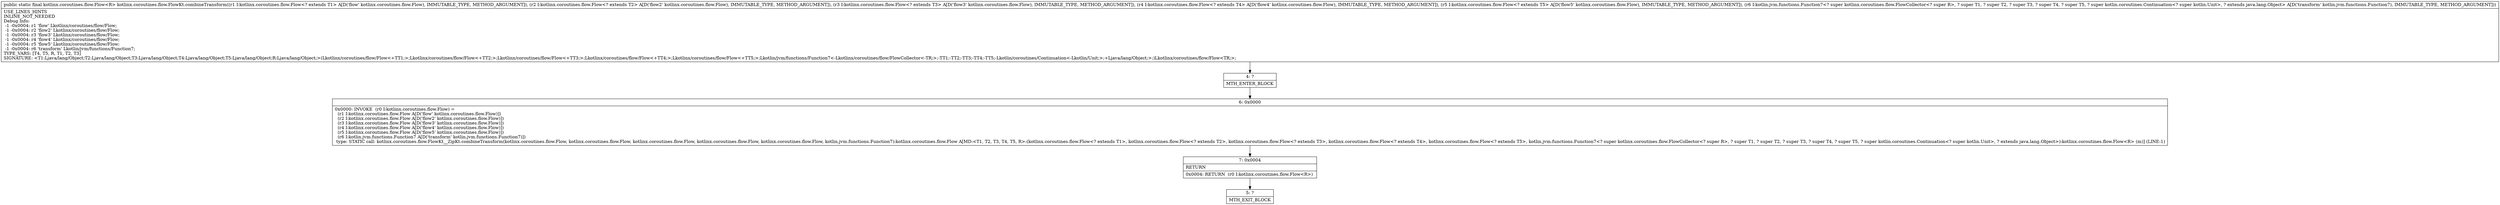 digraph "CFG forkotlinx.coroutines.flow.FlowKt.combineTransform(Lkotlinx\/coroutines\/flow\/Flow;Lkotlinx\/coroutines\/flow\/Flow;Lkotlinx\/coroutines\/flow\/Flow;Lkotlinx\/coroutines\/flow\/Flow;Lkotlinx\/coroutines\/flow\/Flow;Lkotlin\/jvm\/functions\/Function7;)Lkotlinx\/coroutines\/flow\/Flow;" {
Node_4 [shape=record,label="{4\:\ ?|MTH_ENTER_BLOCK\l}"];
Node_6 [shape=record,label="{6\:\ 0x0000|0x0000: INVOKE  (r0 I:kotlinx.coroutines.flow.Flow) = \l  (r1 I:kotlinx.coroutines.flow.Flow A[D('flow' kotlinx.coroutines.flow.Flow)])\l  (r2 I:kotlinx.coroutines.flow.Flow A[D('flow2' kotlinx.coroutines.flow.Flow)])\l  (r3 I:kotlinx.coroutines.flow.Flow A[D('flow3' kotlinx.coroutines.flow.Flow)])\l  (r4 I:kotlinx.coroutines.flow.Flow A[D('flow4' kotlinx.coroutines.flow.Flow)])\l  (r5 I:kotlinx.coroutines.flow.Flow A[D('flow5' kotlinx.coroutines.flow.Flow)])\l  (r6 I:kotlin.jvm.functions.Function7 A[D('transform' kotlin.jvm.functions.Function7)])\l type: STATIC call: kotlinx.coroutines.flow.FlowKt__ZipKt.combineTransform(kotlinx.coroutines.flow.Flow, kotlinx.coroutines.flow.Flow, kotlinx.coroutines.flow.Flow, kotlinx.coroutines.flow.Flow, kotlinx.coroutines.flow.Flow, kotlin.jvm.functions.Function7):kotlinx.coroutines.flow.Flow A[MD:\<T1, T2, T3, T4, T5, R\>:(kotlinx.coroutines.flow.Flow\<? extends T1\>, kotlinx.coroutines.flow.Flow\<? extends T2\>, kotlinx.coroutines.flow.Flow\<? extends T3\>, kotlinx.coroutines.flow.Flow\<? extends T4\>, kotlinx.coroutines.flow.Flow\<? extends T5\>, kotlin.jvm.functions.Function7\<? super kotlinx.coroutines.flow.FlowCollector\<? super R\>, ? super T1, ? super T2, ? super T3, ? super T4, ? super T5, ? super kotlin.coroutines.Continuation\<? super kotlin.Unit\>, ? extends java.lang.Object\>):kotlinx.coroutines.flow.Flow\<R\> (m)] (LINE:1)\l}"];
Node_7 [shape=record,label="{7\:\ 0x0004|RETURN\l|0x0004: RETURN  (r0 I:kotlinx.coroutines.flow.Flow\<R\>) \l}"];
Node_5 [shape=record,label="{5\:\ ?|MTH_EXIT_BLOCK\l}"];
MethodNode[shape=record,label="{public static final kotlinx.coroutines.flow.Flow\<R\> kotlinx.coroutines.flow.FlowKt.combineTransform((r1 I:kotlinx.coroutines.flow.Flow\<? extends T1\> A[D('flow' kotlinx.coroutines.flow.Flow), IMMUTABLE_TYPE, METHOD_ARGUMENT]), (r2 I:kotlinx.coroutines.flow.Flow\<? extends T2\> A[D('flow2' kotlinx.coroutines.flow.Flow), IMMUTABLE_TYPE, METHOD_ARGUMENT]), (r3 I:kotlinx.coroutines.flow.Flow\<? extends T3\> A[D('flow3' kotlinx.coroutines.flow.Flow), IMMUTABLE_TYPE, METHOD_ARGUMENT]), (r4 I:kotlinx.coroutines.flow.Flow\<? extends T4\> A[D('flow4' kotlinx.coroutines.flow.Flow), IMMUTABLE_TYPE, METHOD_ARGUMENT]), (r5 I:kotlinx.coroutines.flow.Flow\<? extends T5\> A[D('flow5' kotlinx.coroutines.flow.Flow), IMMUTABLE_TYPE, METHOD_ARGUMENT]), (r6 I:kotlin.jvm.functions.Function7\<? super kotlinx.coroutines.flow.FlowCollector\<? super R\>, ? super T1, ? super T2, ? super T3, ? super T4, ? super T5, ? super kotlin.coroutines.Continuation\<? super kotlin.Unit\>, ? extends java.lang.Object\> A[D('transform' kotlin.jvm.functions.Function7), IMMUTABLE_TYPE, METHOD_ARGUMENT]))  | USE_LINES_HINTS\lINLINE_NOT_NEEDED\lDebug Info:\l  \-1 \-0x0004: r1 'flow' Lkotlinx\/coroutines\/flow\/Flow;\l  \-1 \-0x0004: r2 'flow2' Lkotlinx\/coroutines\/flow\/Flow;\l  \-1 \-0x0004: r3 'flow3' Lkotlinx\/coroutines\/flow\/Flow;\l  \-1 \-0x0004: r4 'flow4' Lkotlinx\/coroutines\/flow\/Flow;\l  \-1 \-0x0004: r5 'flow5' Lkotlinx\/coroutines\/flow\/Flow;\l  \-1 \-0x0004: r6 'transform' Lkotlin\/jvm\/functions\/Function7;\lTYPE_VARS: [T4, T5, R, T1, T2, T3]\lSIGNATURE: \<T1:Ljava\/lang\/Object;T2:Ljava\/lang\/Object;T3:Ljava\/lang\/Object;T4:Ljava\/lang\/Object;T5:Ljava\/lang\/Object;R:Ljava\/lang\/Object;\>(Lkotlinx\/coroutines\/flow\/Flow\<+TT1;\>;Lkotlinx\/coroutines\/flow\/Flow\<+TT2;\>;Lkotlinx\/coroutines\/flow\/Flow\<+TT3;\>;Lkotlinx\/coroutines\/flow\/Flow\<+TT4;\>;Lkotlinx\/coroutines\/flow\/Flow\<+TT5;\>;Lkotlin\/jvm\/functions\/Function7\<\-Lkotlinx\/coroutines\/flow\/FlowCollector\<\-TR;\>;\-TT1;\-TT2;\-TT3;\-TT4;\-TT5;\-Lkotlin\/coroutines\/Continuation\<\-Lkotlin\/Unit;\>;+Ljava\/lang\/Object;\>;)Lkotlinx\/coroutines\/flow\/Flow\<TR;\>;\l}"];
MethodNode -> Node_4;Node_4 -> Node_6;
Node_6 -> Node_7;
Node_7 -> Node_5;
}

